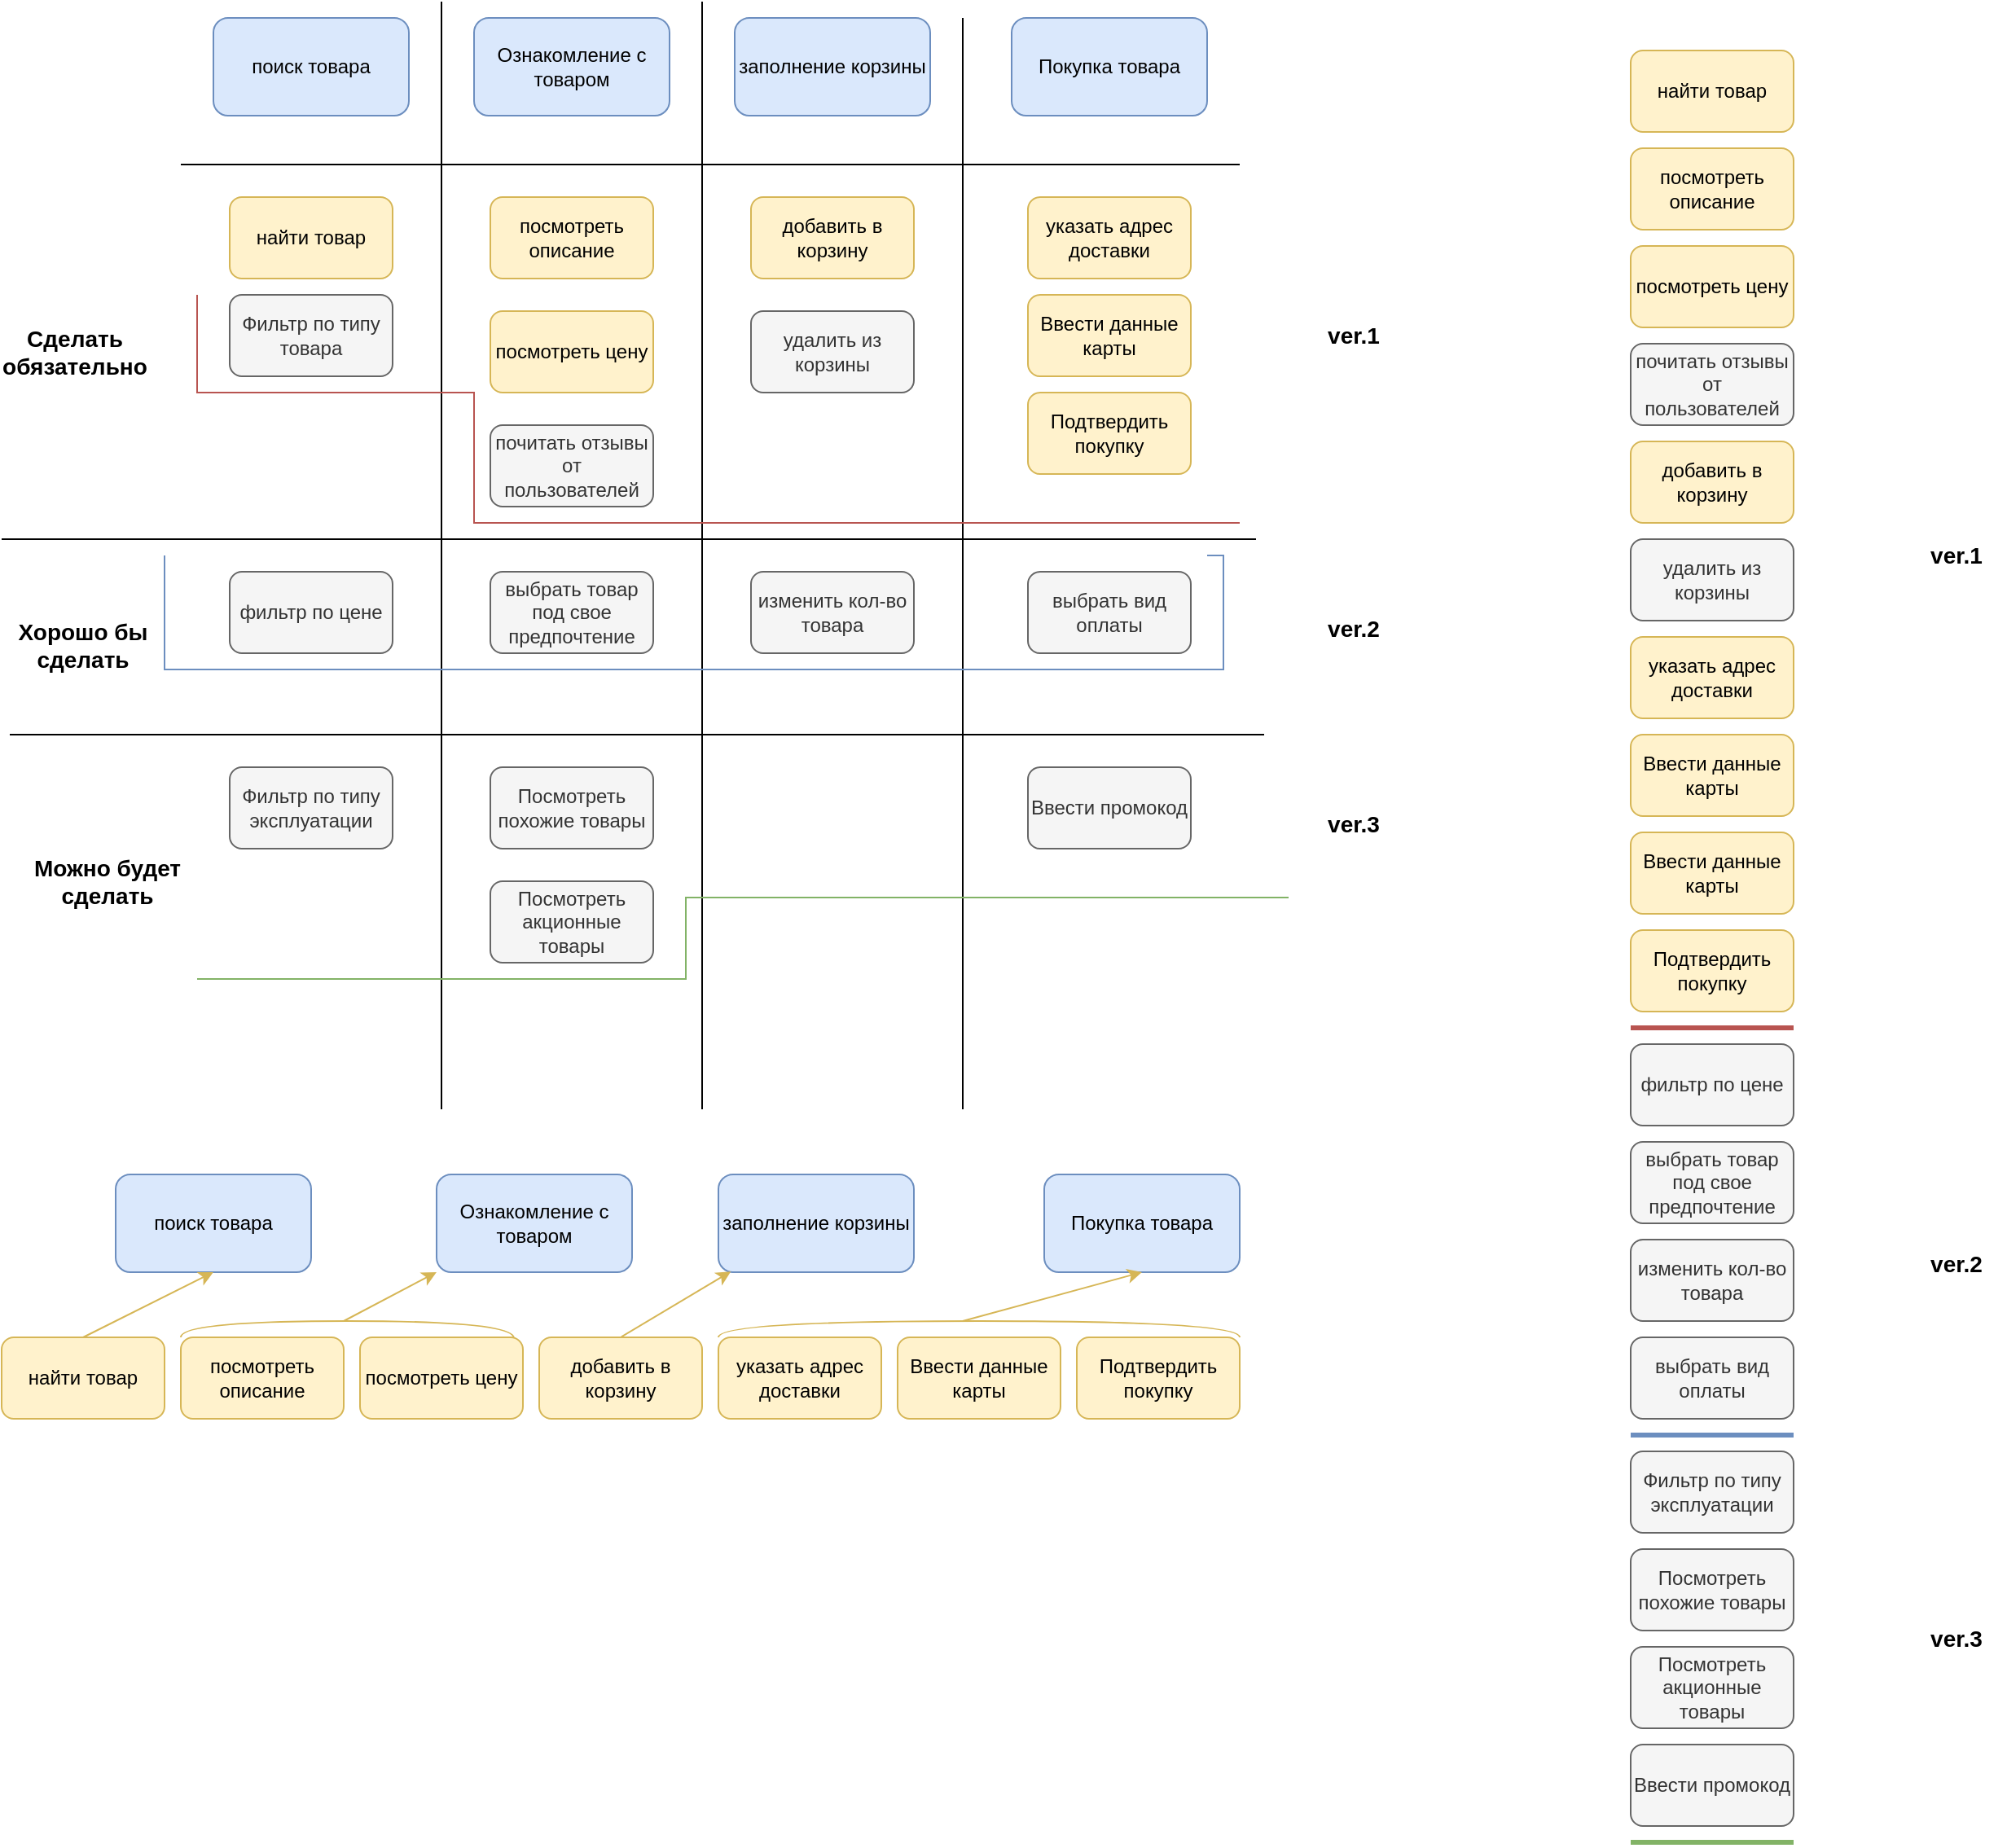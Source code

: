 <mxfile version="26.1.1">
  <diagram name="Page-1" id="iXeg-zfbAlBCnqqb55lr">
    <mxGraphModel dx="2439" dy="857" grid="1" gridSize="10" guides="1" tooltips="1" connect="1" arrows="1" fold="1" page="1" pageScale="1" pageWidth="827" pageHeight="1169" math="0" shadow="0">
      <root>
        <mxCell id="0" />
        <mxCell id="1" parent="0" />
        <mxCell id="zP7d5f_9tEzzHWjP8LjR-1" value="поиск товара" style="rounded=1;whiteSpace=wrap;html=1;fillColor=#dae8fc;strokeColor=#6c8ebf;" parent="1" vertex="1">
          <mxGeometry x="-670" y="30" width="120" height="60" as="geometry" />
        </mxCell>
        <mxCell id="zP7d5f_9tEzzHWjP8LjR-2" value="Ознакомление с товаром" style="rounded=1;whiteSpace=wrap;html=1;fillColor=#dae8fc;strokeColor=#6c8ebf;" parent="1" vertex="1">
          <mxGeometry x="-510" y="30" width="120" height="60" as="geometry" />
        </mxCell>
        <mxCell id="zP7d5f_9tEzzHWjP8LjR-3" value="" style="endArrow=none;html=1;rounded=0;" parent="1" edge="1">
          <mxGeometry width="50" height="50" relative="1" as="geometry">
            <mxPoint x="-530" y="700" as="sourcePoint" />
            <mxPoint x="-530" y="20" as="targetPoint" />
          </mxGeometry>
        </mxCell>
        <mxCell id="zP7d5f_9tEzzHWjP8LjR-4" value="" style="endArrow=none;html=1;rounded=0;" parent="1" edge="1">
          <mxGeometry width="50" height="50" relative="1" as="geometry">
            <mxPoint x="-690" y="120" as="sourcePoint" />
            <mxPoint x="-40" y="120" as="targetPoint" />
          </mxGeometry>
        </mxCell>
        <mxCell id="zP7d5f_9tEzzHWjP8LjR-9" value="посмотреть описание" style="rounded=1;whiteSpace=wrap;html=1;fillColor=#fff2cc;strokeColor=#d6b656;" parent="1" vertex="1">
          <mxGeometry x="-500" y="140" width="100" height="50" as="geometry" />
        </mxCell>
        <mxCell id="zP7d5f_9tEzzHWjP8LjR-10" value="посмотреть цену" style="rounded=1;whiteSpace=wrap;html=1;fillColor=#fff2cc;strokeColor=#d6b656;" parent="1" vertex="1">
          <mxGeometry x="-500" y="210" width="100" height="50" as="geometry" />
        </mxCell>
        <mxCell id="zP7d5f_9tEzzHWjP8LjR-14" value="выбрать товар под свое предпочтение" style="rounded=1;whiteSpace=wrap;html=1;fillColor=#f5f5f5;strokeColor=#666666;fontColor=#333333;" parent="1" vertex="1">
          <mxGeometry x="-500" y="370" width="100" height="50" as="geometry" />
        </mxCell>
        <mxCell id="zP7d5f_9tEzzHWjP8LjR-15" value="" style="endArrow=none;html=1;rounded=0;" parent="1" edge="1">
          <mxGeometry width="50" height="50" relative="1" as="geometry">
            <mxPoint x="-370" y="700" as="sourcePoint" />
            <mxPoint x="-370" y="20" as="targetPoint" />
          </mxGeometry>
        </mxCell>
        <mxCell id="zP7d5f_9tEzzHWjP8LjR-17" value="заполнение корзины" style="rounded=1;whiteSpace=wrap;html=1;fillColor=#dae8fc;strokeColor=#6c8ebf;" parent="1" vertex="1">
          <mxGeometry x="-350" y="30" width="120" height="60" as="geometry" />
        </mxCell>
        <mxCell id="zP7d5f_9tEzzHWjP8LjR-18" value="добавить в корзину" style="rounded=1;whiteSpace=wrap;html=1;fillColor=#fff2cc;strokeColor=#d6b656;" parent="1" vertex="1">
          <mxGeometry x="-340" y="140" width="100" height="50" as="geometry" />
        </mxCell>
        <mxCell id="zP7d5f_9tEzzHWjP8LjR-19" value="удалить из корзины" style="rounded=1;whiteSpace=wrap;html=1;fillColor=#f5f5f5;strokeColor=#666666;fontColor=#333333;" parent="1" vertex="1">
          <mxGeometry x="-340" y="210" width="100" height="50" as="geometry" />
        </mxCell>
        <mxCell id="zP7d5f_9tEzzHWjP8LjR-21" value="" style="endArrow=none;html=1;rounded=0;" parent="1" edge="1">
          <mxGeometry width="50" height="50" relative="1" as="geometry">
            <mxPoint x="-210" y="700" as="sourcePoint" />
            <mxPoint x="-210" y="30" as="targetPoint" />
          </mxGeometry>
        </mxCell>
        <mxCell id="zP7d5f_9tEzzHWjP8LjR-22" value="Покупка товара" style="rounded=1;whiteSpace=wrap;html=1;fillColor=#dae8fc;strokeColor=#6c8ebf;" parent="1" vertex="1">
          <mxGeometry x="-180" y="30" width="120" height="60" as="geometry" />
        </mxCell>
        <mxCell id="zP7d5f_9tEzzHWjP8LjR-24" value="Ввести данные карты" style="rounded=1;whiteSpace=wrap;html=1;fillColor=#fff2cc;strokeColor=#d6b656;" parent="1" vertex="1">
          <mxGeometry x="-170" y="200" width="100" height="50" as="geometry" />
        </mxCell>
        <mxCell id="zP7d5f_9tEzzHWjP8LjR-25" value="Подтвердить покупку" style="rounded=1;whiteSpace=wrap;html=1;fillColor=#fff2cc;strokeColor=#d6b656;" parent="1" vertex="1">
          <mxGeometry x="-170" y="260" width="100" height="50" as="geometry" />
        </mxCell>
        <mxCell id="zP7d5f_9tEzzHWjP8LjR-27" value="Ввести промокод" style="rounded=1;whiteSpace=wrap;html=1;fillColor=#f5f5f5;strokeColor=#666666;fontColor=#333333;" parent="1" vertex="1">
          <mxGeometry x="-170" y="490" width="100" height="50" as="geometry" />
        </mxCell>
        <mxCell id="zP7d5f_9tEzzHWjP8LjR-31" value="&lt;font style=&quot;font-size: 14px;&quot;&gt;&lt;b&gt;Сделать обязательно&lt;/b&gt;&lt;/font&gt;" style="text;html=1;strokeColor=none;fillColor=none;align=center;verticalAlign=middle;whiteSpace=wrap;rounded=0;" parent="1" vertex="1">
          <mxGeometry x="-800" y="220" width="90" height="30" as="geometry" />
        </mxCell>
        <mxCell id="zP7d5f_9tEzzHWjP8LjR-32" value="&lt;font style=&quot;font-size: 14px;&quot;&gt;&lt;b&gt;Хорошо бы сделать&lt;/b&gt;&lt;/font&gt;" style="text;html=1;strokeColor=none;fillColor=none;align=center;verticalAlign=middle;whiteSpace=wrap;rounded=0;" parent="1" vertex="1">
          <mxGeometry x="-800" y="400" width="100" height="30" as="geometry" />
        </mxCell>
        <mxCell id="zP7d5f_9tEzzHWjP8LjR-33" value="&lt;font style=&quot;font-size: 14px;&quot;&gt;&lt;b&gt;Можно будет сделать&lt;/b&gt;&lt;/font&gt;" style="text;html=1;strokeColor=none;fillColor=none;align=center;verticalAlign=middle;whiteSpace=wrap;rounded=0;" parent="1" vertex="1">
          <mxGeometry x="-790" y="535" width="110" height="50" as="geometry" />
        </mxCell>
        <mxCell id="zP7d5f_9tEzzHWjP8LjR-36" value="" style="endArrow=none;html=1;rounded=0;" parent="1" edge="1">
          <mxGeometry width="50" height="50" relative="1" as="geometry">
            <mxPoint x="-800" y="350" as="sourcePoint" />
            <mxPoint x="-30" y="350" as="targetPoint" />
          </mxGeometry>
        </mxCell>
        <mxCell id="zP7d5f_9tEzzHWjP8LjR-37" value="" style="endArrow=none;html=1;rounded=0;" parent="1" edge="1">
          <mxGeometry width="50" height="50" relative="1" as="geometry">
            <mxPoint x="-795" y="470" as="sourcePoint" />
            <mxPoint x="-25" y="470" as="targetPoint" />
          </mxGeometry>
        </mxCell>
        <mxCell id="zP7d5f_9tEzzHWjP8LjR-39" value="" style="endArrow=none;html=1;rounded=0;edgeStyle=orthogonalEdgeStyle;strokeColor=#b85450;fillColor=#f8cecc;" parent="1" edge="1">
          <mxGeometry width="50" height="50" relative="1" as="geometry">
            <mxPoint x="-680" y="200" as="sourcePoint" />
            <mxPoint x="-40" y="340" as="targetPoint" />
            <Array as="points">
              <mxPoint x="-680" y="260" />
              <mxPoint x="-510" y="260" />
              <mxPoint x="-510" y="340" />
            </Array>
          </mxGeometry>
        </mxCell>
        <mxCell id="zP7d5f_9tEzzHWjP8LjR-41" value="" style="endArrow=none;html=1;rounded=0;edgeStyle=orthogonalEdgeStyle;strokeColor=#6c8ebf;fillColor=#dae8fc;" parent="1" edge="1">
          <mxGeometry width="50" height="50" relative="1" as="geometry">
            <mxPoint x="-700" y="360" as="sourcePoint" />
            <mxPoint x="-60" y="360" as="targetPoint" />
            <Array as="points">
              <mxPoint x="-700" y="430" />
              <mxPoint x="-50" y="430" />
              <mxPoint x="-50" y="360" />
            </Array>
          </mxGeometry>
        </mxCell>
        <mxCell id="zP7d5f_9tEzzHWjP8LjR-43" value="" style="endArrow=none;html=1;rounded=0;strokeColor=#82b366;entryX=0.5;entryY=1;entryDx=0;entryDy=0;fillColor=#d5e8d4;" parent="1" edge="1">
          <mxGeometry width="50" height="50" relative="1" as="geometry">
            <mxPoint x="-680" y="620" as="sourcePoint" />
            <mxPoint x="-10" y="570" as="targetPoint" />
            <Array as="points">
              <mxPoint x="-510" y="620" />
              <mxPoint x="-470" y="620" />
              <mxPoint x="-380" y="620" />
              <mxPoint x="-380" y="570" />
              <mxPoint x="-200" y="570" />
            </Array>
          </mxGeometry>
        </mxCell>
        <mxCell id="zP7d5f_9tEzzHWjP8LjR-44" value="&lt;font style=&quot;font-size: 14px;&quot;&gt;&lt;b&gt;ver.1&lt;/b&gt;&lt;/font&gt;" style="text;html=1;strokeColor=none;fillColor=none;align=center;verticalAlign=middle;whiteSpace=wrap;rounded=0;" parent="1" vertex="1">
          <mxGeometry y="210" width="60" height="30" as="geometry" />
        </mxCell>
        <mxCell id="zP7d5f_9tEzzHWjP8LjR-45" value="&lt;font style=&quot;font-size: 14px;&quot;&gt;&lt;b&gt;ver.2&lt;/b&gt;&lt;/font&gt;" style="text;html=1;strokeColor=none;fillColor=none;align=center;verticalAlign=middle;whiteSpace=wrap;rounded=0;" parent="1" vertex="1">
          <mxGeometry y="390" width="60" height="30" as="geometry" />
        </mxCell>
        <mxCell id="i0YAJOjGmukp666-XQv_-1" value="изменить кол-во товара" style="rounded=1;whiteSpace=wrap;html=1;fillColor=#f5f5f5;strokeColor=#666666;fontColor=#333333;" parent="1" vertex="1">
          <mxGeometry x="-340" y="370" width="100" height="50" as="geometry" />
        </mxCell>
        <mxCell id="i0YAJOjGmukp666-XQv_-2" value="почитать отзывы от пользователей" style="rounded=1;whiteSpace=wrap;html=1;fillColor=#f5f5f5;strokeColor=#666666;fontColor=#333333;" parent="1" vertex="1">
          <mxGeometry x="-500" y="280" width="100" height="50" as="geometry" />
        </mxCell>
        <mxCell id="8nSQRHI2w10a63NCxb2d-2" value="найти товар" style="rounded=1;whiteSpace=wrap;html=1;fillColor=#fff2cc;strokeColor=#d6b656;" parent="1" vertex="1">
          <mxGeometry x="-660" y="140" width="100" height="50" as="geometry" />
        </mxCell>
        <mxCell id="8nSQRHI2w10a63NCxb2d-3" value="Фильтр по типу товара&lt;span style=&quot;color: rgba(0, 0, 0, 0); font-family: monospace; font-size: 0px; text-align: start; text-wrap-mode: nowrap;&quot;&gt;%3CmxGraphModel%3E%3Croot%3E%3CmxCell%20id%3D%220%22%2F%3E%3CmxCell%20id%3D%221%22%20parent%3D%220%22%2F%3E%3CmxCell%20id%3D%222%22%20value%3D%22%D0%A1%D0%BE%D1%80%D1%82%D0%B8%D1%80%D0%BE%D0%B2%D0%BA%D0%B0%20%D0%BF%D0%BE%20%D1%86%D0%B5%D0%BD%D0%B5%22%20style%3D%22rounded%3D1%3BwhiteSpace%3Dwrap%3Bhtml%3D1%3BfillColor%3D%23f5f5f5%3BstrokeColor%3D%23666666%3BfontColor%3D%23333333%3B%22%20vertex%3D%221%22%20parent%3D%221%22%3E%3CmxGeometry%20x%3D%22-500%22%20y%3D%22280%22%20width%3D%22100%22%20height%3D%2250%22%20as%3D%22geometry%22%2F%3E%3C%2FmxCell%3E%3C%2Froot%3E%3C%2FmxGraphModel%3E&lt;/span&gt;" style="rounded=1;whiteSpace=wrap;html=1;fillColor=#f5f5f5;strokeColor=#666666;fontColor=#333333;" parent="1" vertex="1">
          <mxGeometry x="-660" y="200" width="100" height="50" as="geometry" />
        </mxCell>
        <mxCell id="8nSQRHI2w10a63NCxb2d-4" value="фильтр по цене" style="rounded=1;whiteSpace=wrap;html=1;fillColor=#f5f5f5;strokeColor=#666666;fontColor=#333333;" parent="1" vertex="1">
          <mxGeometry x="-660" y="370" width="100" height="50" as="geometry" />
        </mxCell>
        <mxCell id="8nSQRHI2w10a63NCxb2d-5" value="Фильтр по типу эксплуатации" style="rounded=1;whiteSpace=wrap;html=1;fillColor=#f5f5f5;strokeColor=#666666;fontColor=#333333;" parent="1" vertex="1">
          <mxGeometry x="-660" y="490" width="100" height="50" as="geometry" />
        </mxCell>
        <mxCell id="8nSQRHI2w10a63NCxb2d-7" value="указать адрес доставки" style="rounded=1;whiteSpace=wrap;html=1;fillColor=#fff2cc;strokeColor=#d6b656;" parent="1" vertex="1">
          <mxGeometry x="-170" y="140" width="100" height="50" as="geometry" />
        </mxCell>
        <mxCell id="8nSQRHI2w10a63NCxb2d-8" value="выбрать вид оплаты" style="rounded=1;whiteSpace=wrap;html=1;fillColor=#f5f5f5;strokeColor=#666666;fontColor=#333333;" parent="1" vertex="1">
          <mxGeometry x="-170" y="370" width="100" height="50" as="geometry" />
        </mxCell>
        <mxCell id="8nSQRHI2w10a63NCxb2d-9" value="Посмотреть похожие товары" style="rounded=1;whiteSpace=wrap;html=1;fillColor=#f5f5f5;strokeColor=#666666;fontColor=#333333;" parent="1" vertex="1">
          <mxGeometry x="-500" y="490" width="100" height="50" as="geometry" />
        </mxCell>
        <mxCell id="8nSQRHI2w10a63NCxb2d-10" value="Посмотреть акционные товары" style="rounded=1;whiteSpace=wrap;html=1;fillColor=#f5f5f5;strokeColor=#666666;fontColor=#333333;" parent="1" vertex="1">
          <mxGeometry x="-500" y="560" width="100" height="50" as="geometry" />
        </mxCell>
        <mxCell id="8nSQRHI2w10a63NCxb2d-11" value="&lt;font style=&quot;font-size: 14px;&quot;&gt;&lt;b&gt;ver.3&lt;/b&gt;&lt;/font&gt;" style="text;html=1;strokeColor=none;fillColor=none;align=center;verticalAlign=middle;whiteSpace=wrap;rounded=0;" parent="1" vertex="1">
          <mxGeometry y="510" width="60" height="30" as="geometry" />
        </mxCell>
        <mxCell id="wsNYGtgDLNoU4Rsrs63G-1" value="найти товар" style="rounded=1;whiteSpace=wrap;html=1;fillColor=#fff2cc;strokeColor=#d6b656;" parent="1" vertex="1">
          <mxGeometry x="200" y="50" width="100" height="50" as="geometry" />
        </mxCell>
        <mxCell id="wsNYGtgDLNoU4Rsrs63G-2" value="посмотреть описание" style="rounded=1;whiteSpace=wrap;html=1;fillColor=#fff2cc;strokeColor=#d6b656;" parent="1" vertex="1">
          <mxGeometry x="200" y="110" width="100" height="50" as="geometry" />
        </mxCell>
        <mxCell id="wsNYGtgDLNoU4Rsrs63G-3" value="почитать отзывы от пользователей" style="rounded=1;whiteSpace=wrap;html=1;fillColor=#f5f5f5;strokeColor=#666666;fontColor=#333333;" parent="1" vertex="1">
          <mxGeometry x="200" y="230" width="100" height="50" as="geometry" />
        </mxCell>
        <mxCell id="wsNYGtgDLNoU4Rsrs63G-4" value="добавить в корзину" style="rounded=1;whiteSpace=wrap;html=1;fillColor=#fff2cc;strokeColor=#d6b656;" parent="1" vertex="1">
          <mxGeometry x="200" y="290" width="100" height="50" as="geometry" />
        </mxCell>
        <mxCell id="wsNYGtgDLNoU4Rsrs63G-5" value="посмотреть цену" style="rounded=1;whiteSpace=wrap;html=1;fillColor=#fff2cc;strokeColor=#d6b656;" parent="1" vertex="1">
          <mxGeometry x="200" y="170" width="100" height="50" as="geometry" />
        </mxCell>
        <mxCell id="wsNYGtgDLNoU4Rsrs63G-6" value="удалить из корзины" style="rounded=1;whiteSpace=wrap;html=1;fillColor=#f5f5f5;strokeColor=#666666;fontColor=#333333;" parent="1" vertex="1">
          <mxGeometry x="200" y="350" width="100" height="50" as="geometry" />
        </mxCell>
        <mxCell id="wsNYGtgDLNoU4Rsrs63G-7" value="указать адрес доставки" style="rounded=1;whiteSpace=wrap;html=1;fillColor=#fff2cc;strokeColor=#d6b656;" parent="1" vertex="1">
          <mxGeometry x="200" y="410" width="100" height="50" as="geometry" />
        </mxCell>
        <mxCell id="wsNYGtgDLNoU4Rsrs63G-8" value="Ввести данные карты" style="rounded=1;whiteSpace=wrap;html=1;fillColor=#fff2cc;strokeColor=#d6b656;" parent="1" vertex="1">
          <mxGeometry x="200" y="470" width="100" height="50" as="geometry" />
        </mxCell>
        <mxCell id="wsNYGtgDLNoU4Rsrs63G-9" value="Ввести данные карты" style="rounded=1;whiteSpace=wrap;html=1;fillColor=#fff2cc;strokeColor=#d6b656;" parent="1" vertex="1">
          <mxGeometry x="200" y="530" width="100" height="50" as="geometry" />
        </mxCell>
        <mxCell id="wsNYGtgDLNoU4Rsrs63G-10" value="Подтвердить покупку" style="rounded=1;whiteSpace=wrap;html=1;fillColor=#fff2cc;strokeColor=#d6b656;" parent="1" vertex="1">
          <mxGeometry x="200" y="590" width="100" height="50" as="geometry" />
        </mxCell>
        <mxCell id="wsNYGtgDLNoU4Rsrs63G-11" value="&lt;font style=&quot;font-size: 14px;&quot;&gt;&lt;b&gt;ver.1&lt;/b&gt;&lt;/font&gt;" style="text;html=1;strokeColor=none;fillColor=none;align=center;verticalAlign=middle;whiteSpace=wrap;rounded=0;" parent="1" vertex="1">
          <mxGeometry x="375" y="350" width="50" height="20" as="geometry" />
        </mxCell>
        <mxCell id="wsNYGtgDLNoU4Rsrs63G-12" value="" style="endArrow=none;html=1;rounded=0;fontSize=12;startSize=8;endSize=8;curved=1;fillColor=#f8cecc;strokeColor=#b85450;strokeWidth=3;" parent="1" edge="1">
          <mxGeometry width="50" height="50" relative="1" as="geometry">
            <mxPoint x="200" y="650" as="sourcePoint" />
            <mxPoint x="300" y="650" as="targetPoint" />
          </mxGeometry>
        </mxCell>
        <mxCell id="wsNYGtgDLNoU4Rsrs63G-13" value="фильтр по цене" style="rounded=1;whiteSpace=wrap;html=1;fillColor=#f5f5f5;strokeColor=#666666;fontColor=#333333;" parent="1" vertex="1">
          <mxGeometry x="200" y="660" width="100" height="50" as="geometry" />
        </mxCell>
        <mxCell id="wsNYGtgDLNoU4Rsrs63G-14" value="выбрать товар под свое предпочтение" style="rounded=1;whiteSpace=wrap;html=1;fillColor=#f5f5f5;strokeColor=#666666;fontColor=#333333;" parent="1" vertex="1">
          <mxGeometry x="200" y="720" width="100" height="50" as="geometry" />
        </mxCell>
        <mxCell id="wsNYGtgDLNoU4Rsrs63G-15" value="изменить кол-во товара" style="rounded=1;whiteSpace=wrap;html=1;fillColor=#f5f5f5;strokeColor=#666666;fontColor=#333333;" parent="1" vertex="1">
          <mxGeometry x="200" y="780" width="100" height="50" as="geometry" />
        </mxCell>
        <mxCell id="wsNYGtgDLNoU4Rsrs63G-16" value="выбрать вид оплаты" style="rounded=1;whiteSpace=wrap;html=1;fillColor=#f5f5f5;strokeColor=#666666;fontColor=#333333;" parent="1" vertex="1">
          <mxGeometry x="200" y="840" width="100" height="50" as="geometry" />
        </mxCell>
        <mxCell id="wsNYGtgDLNoU4Rsrs63G-17" value="" style="endArrow=none;html=1;rounded=0;fontSize=12;startSize=8;endSize=8;curved=1;fillColor=#dae8fc;strokeColor=#6c8ebf;strokeWidth=3;" parent="1" edge="1">
          <mxGeometry width="50" height="50" relative="1" as="geometry">
            <mxPoint x="200" y="900" as="sourcePoint" />
            <mxPoint x="300" y="900" as="targetPoint" />
          </mxGeometry>
        </mxCell>
        <mxCell id="wsNYGtgDLNoU4Rsrs63G-18" value="Фильтр по типу эксплуатации" style="rounded=1;whiteSpace=wrap;html=1;fillColor=#f5f5f5;strokeColor=#666666;fontColor=#333333;" parent="1" vertex="1">
          <mxGeometry x="200" y="910" width="100" height="50" as="geometry" />
        </mxCell>
        <mxCell id="wsNYGtgDLNoU4Rsrs63G-19" value="Посмотреть похожие товары" style="rounded=1;whiteSpace=wrap;html=1;fillColor=#f5f5f5;strokeColor=#666666;fontColor=#333333;" parent="1" vertex="1">
          <mxGeometry x="200" y="970" width="100" height="50" as="geometry" />
        </mxCell>
        <mxCell id="wsNYGtgDLNoU4Rsrs63G-20" value="Посмотреть акционные товары" style="rounded=1;whiteSpace=wrap;html=1;fillColor=#f5f5f5;strokeColor=#666666;fontColor=#333333;" parent="1" vertex="1">
          <mxGeometry x="200" y="1030" width="100" height="50" as="geometry" />
        </mxCell>
        <mxCell id="wsNYGtgDLNoU4Rsrs63G-21" value="Ввести промокод" style="rounded=1;whiteSpace=wrap;html=1;fillColor=#f5f5f5;strokeColor=#666666;fontColor=#333333;" parent="1" vertex="1">
          <mxGeometry x="200" y="1090" width="100" height="50" as="geometry" />
        </mxCell>
        <mxCell id="oNu_ZM4QIyNe_fRyoF66-1" value="поиск товара" style="rounded=1;whiteSpace=wrap;html=1;fillColor=#dae8fc;strokeColor=#6c8ebf;" vertex="1" parent="1">
          <mxGeometry x="-730" y="740" width="120" height="60" as="geometry" />
        </mxCell>
        <mxCell id="oNu_ZM4QIyNe_fRyoF66-2" value="Ознакомление с товаром" style="rounded=1;whiteSpace=wrap;html=1;fillColor=#dae8fc;strokeColor=#6c8ebf;" vertex="1" parent="1">
          <mxGeometry x="-533" y="740" width="120" height="60" as="geometry" />
        </mxCell>
        <mxCell id="oNu_ZM4QIyNe_fRyoF66-3" value="заполнение корзины" style="rounded=1;whiteSpace=wrap;html=1;fillColor=#dae8fc;strokeColor=#6c8ebf;" vertex="1" parent="1">
          <mxGeometry x="-360" y="740" width="120" height="60" as="geometry" />
        </mxCell>
        <mxCell id="oNu_ZM4QIyNe_fRyoF66-4" value="Покупка товара" style="rounded=1;whiteSpace=wrap;html=1;fillColor=#dae8fc;strokeColor=#6c8ebf;" vertex="1" parent="1">
          <mxGeometry x="-160" y="740" width="120" height="60" as="geometry" />
        </mxCell>
        <mxCell id="oNu_ZM4QIyNe_fRyoF66-5" value="найти товар" style="rounded=1;whiteSpace=wrap;html=1;fillColor=#fff2cc;strokeColor=#d6b656;" vertex="1" parent="1">
          <mxGeometry x="-800" y="840" width="100" height="50" as="geometry" />
        </mxCell>
        <mxCell id="oNu_ZM4QIyNe_fRyoF66-6" value="посмотреть описание" style="rounded=1;whiteSpace=wrap;html=1;fillColor=#fff2cc;strokeColor=#d6b656;" vertex="1" parent="1">
          <mxGeometry x="-690" y="840" width="100" height="50" as="geometry" />
        </mxCell>
        <mxCell id="oNu_ZM4QIyNe_fRyoF66-7" value="посмотреть цену" style="rounded=1;whiteSpace=wrap;html=1;fillColor=#fff2cc;strokeColor=#d6b656;" vertex="1" parent="1">
          <mxGeometry x="-580" y="840" width="100" height="50" as="geometry" />
        </mxCell>
        <mxCell id="oNu_ZM4QIyNe_fRyoF66-8" value="добавить в корзину" style="rounded=1;whiteSpace=wrap;html=1;fillColor=#fff2cc;strokeColor=#d6b656;" vertex="1" parent="1">
          <mxGeometry x="-470" y="840" width="100" height="50" as="geometry" />
        </mxCell>
        <mxCell id="oNu_ZM4QIyNe_fRyoF66-9" value="указать адрес доставки" style="rounded=1;whiteSpace=wrap;html=1;fillColor=#fff2cc;strokeColor=#d6b656;" vertex="1" parent="1">
          <mxGeometry x="-360" y="840" width="100" height="50" as="geometry" />
        </mxCell>
        <mxCell id="oNu_ZM4QIyNe_fRyoF66-10" value="Ввести данные карты" style="rounded=1;whiteSpace=wrap;html=1;fillColor=#fff2cc;strokeColor=#d6b656;" vertex="1" parent="1">
          <mxGeometry x="-250" y="840" width="100" height="50" as="geometry" />
        </mxCell>
        <mxCell id="oNu_ZM4QIyNe_fRyoF66-11" value="Подтвердить покупку" style="rounded=1;whiteSpace=wrap;html=1;fillColor=#fff2cc;strokeColor=#d6b656;" vertex="1" parent="1">
          <mxGeometry x="-140" y="840" width="100" height="50" as="geometry" />
        </mxCell>
        <mxCell id="oNu_ZM4QIyNe_fRyoF66-12" value="" style="endArrow=classic;html=1;rounded=0;exitX=0.5;exitY=0;exitDx=0;exitDy=0;entryX=0.5;entryY=1;entryDx=0;entryDy=0;fillColor=#fff2cc;strokeColor=#d6b656;" edge="1" parent="1" source="oNu_ZM4QIyNe_fRyoF66-5" target="oNu_ZM4QIyNe_fRyoF66-1">
          <mxGeometry width="50" height="50" relative="1" as="geometry">
            <mxPoint x="-440" y="860" as="sourcePoint" />
            <mxPoint x="-390" y="810" as="targetPoint" />
          </mxGeometry>
        </mxCell>
        <mxCell id="oNu_ZM4QIyNe_fRyoF66-14" value="" style="endArrow=none;html=1;rounded=0;exitX=0;exitY=0;exitDx=0;exitDy=0;entryX=0.944;entryY=0.009;entryDx=0;entryDy=0;entryPerimeter=0;edgeStyle=orthogonalEdgeStyle;curved=1;fillColor=#fff2cc;strokeColor=#d6b656;" edge="1" parent="1" source="oNu_ZM4QIyNe_fRyoF66-6" target="oNu_ZM4QIyNe_fRyoF66-7">
          <mxGeometry width="50" height="50" relative="1" as="geometry">
            <mxPoint x="-580" y="910" as="sourcePoint" />
            <mxPoint x="-530" y="860" as="targetPoint" />
            <Array as="points">
              <mxPoint x="-690" y="830" />
              <mxPoint x="-486" y="830" />
            </Array>
          </mxGeometry>
        </mxCell>
        <mxCell id="oNu_ZM4QIyNe_fRyoF66-15" value="" style="endArrow=classic;html=1;rounded=0;entryX=0;entryY=1;entryDx=0;entryDy=0;fillColor=#fff2cc;strokeColor=#d6b656;" edge="1" parent="1" target="oNu_ZM4QIyNe_fRyoF66-2">
          <mxGeometry width="50" height="50" relative="1" as="geometry">
            <mxPoint x="-590" y="830" as="sourcePoint" />
            <mxPoint x="-520" y="830" as="targetPoint" />
          </mxGeometry>
        </mxCell>
        <mxCell id="oNu_ZM4QIyNe_fRyoF66-16" value="" style="endArrow=none;html=1;rounded=0;exitX=0;exitY=0;exitDx=0;exitDy=0;entryX=1;entryY=0;entryDx=0;entryDy=0;edgeStyle=orthogonalEdgeStyle;curved=1;fillColor=#fff2cc;strokeColor=#d6b656;" edge="1" parent="1" source="oNu_ZM4QIyNe_fRyoF66-9" target="oNu_ZM4QIyNe_fRyoF66-11">
          <mxGeometry width="50" height="50" relative="1" as="geometry">
            <mxPoint x="-250" y="880" as="sourcePoint" />
            <mxPoint x="-200" y="830" as="targetPoint" />
          </mxGeometry>
        </mxCell>
        <mxCell id="oNu_ZM4QIyNe_fRyoF66-17" value="" style="endArrow=classic;html=1;rounded=0;entryX=0.5;entryY=1;entryDx=0;entryDy=0;fillColor=#fff2cc;strokeColor=#d6b656;" edge="1" parent="1" target="oNu_ZM4QIyNe_fRyoF66-4">
          <mxGeometry width="50" height="50" relative="1" as="geometry">
            <mxPoint x="-210" y="830" as="sourcePoint" />
            <mxPoint x="-200" y="830" as="targetPoint" />
          </mxGeometry>
        </mxCell>
        <mxCell id="oNu_ZM4QIyNe_fRyoF66-18" value="" style="endArrow=classic;html=1;rounded=0;exitX=0.5;exitY=0;exitDx=0;exitDy=0;entryX=0.064;entryY=0.993;entryDx=0;entryDy=0;entryPerimeter=0;fillColor=#fff2cc;strokeColor=#d6b656;" edge="1" parent="1" source="oNu_ZM4QIyNe_fRyoF66-8" target="oNu_ZM4QIyNe_fRyoF66-3">
          <mxGeometry width="50" height="50" relative="1" as="geometry">
            <mxPoint x="-510" y="840" as="sourcePoint" />
            <mxPoint x="-460" y="790" as="targetPoint" />
          </mxGeometry>
        </mxCell>
        <mxCell id="oNu_ZM4QIyNe_fRyoF66-19" value="" style="endArrow=none;html=1;rounded=0;fontSize=12;startSize=8;endSize=8;curved=1;fillColor=#d5e8d4;strokeColor=#82b366;strokeWidth=3;" edge="1" parent="1">
          <mxGeometry width="50" height="50" relative="1" as="geometry">
            <mxPoint x="200" y="1150" as="sourcePoint" />
            <mxPoint x="300" y="1150" as="targetPoint" />
          </mxGeometry>
        </mxCell>
        <mxCell id="oNu_ZM4QIyNe_fRyoF66-20" value="&lt;font style=&quot;font-size: 14px;&quot;&gt;&lt;b&gt;ver.2&lt;/b&gt;&lt;/font&gt;" style="text;html=1;strokeColor=none;fillColor=none;align=center;verticalAlign=middle;whiteSpace=wrap;rounded=0;" vertex="1" parent="1">
          <mxGeometry x="370" y="780" width="60" height="30" as="geometry" />
        </mxCell>
        <mxCell id="oNu_ZM4QIyNe_fRyoF66-21" value="&lt;font style=&quot;font-size: 14px;&quot;&gt;&lt;b&gt;ver.3&lt;/b&gt;&lt;/font&gt;" style="text;html=1;strokeColor=none;fillColor=none;align=center;verticalAlign=middle;whiteSpace=wrap;rounded=0;" vertex="1" parent="1">
          <mxGeometry x="370" y="1010" width="60" height="30" as="geometry" />
        </mxCell>
      </root>
    </mxGraphModel>
  </diagram>
</mxfile>
